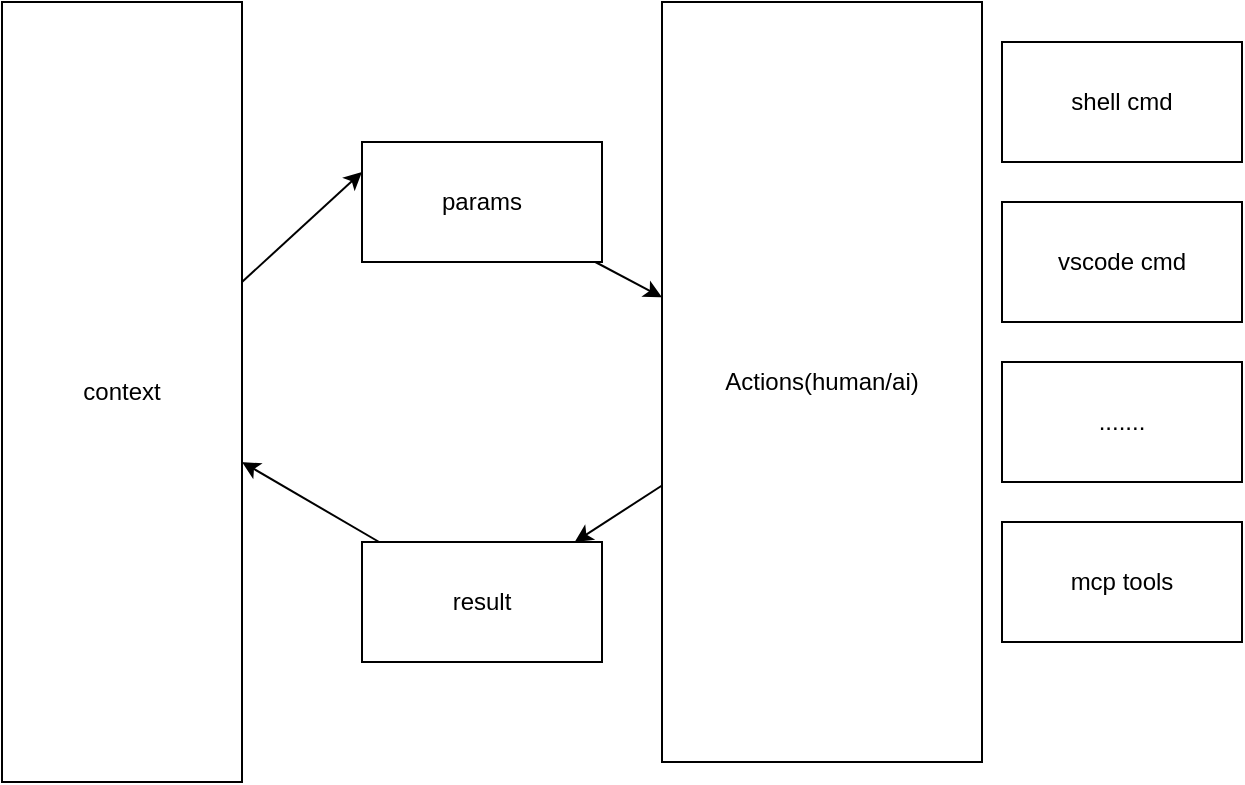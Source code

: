 <mxfile>
    <diagram id="R-sLW0Dw76MyxjYES3jm" name="第 1 页">
        <mxGraphModel dx="765" dy="585" grid="1" gridSize="10" guides="1" tooltips="1" connect="1" arrows="1" fold="1" page="1" pageScale="1" pageWidth="827" pageHeight="1169" math="0" shadow="0">
            <root>
                <mxCell id="0"/>
                <mxCell id="1" parent="0"/>
                <mxCell id="12" style="edgeStyle=none;html=1;" edge="1" parent="1" source="2" target="11">
                    <mxGeometry relative="1" as="geometry"/>
                </mxCell>
                <mxCell id="2" value="&lt;div style=&quot;&quot;&gt;&lt;span style=&quot;background-color: transparent;&quot;&gt;Actions(human/ai)&lt;/span&gt;&lt;/div&gt;" style="whiteSpace=wrap;html=1;align=center;" vertex="1" parent="1">
                    <mxGeometry x="400" y="20" width="160" height="380" as="geometry"/>
                </mxCell>
                <mxCell id="4" value="" style="edgeStyle=none;html=1;" edge="1" parent="1" source="3" target="2">
                    <mxGeometry relative="1" as="geometry"/>
                </mxCell>
                <mxCell id="3" value="params" style="whiteSpace=wrap;html=1;" vertex="1" parent="1">
                    <mxGeometry x="250" y="90" width="120" height="60" as="geometry"/>
                </mxCell>
                <mxCell id="6" style="edgeStyle=none;html=1;entryX=0;entryY=0.25;entryDx=0;entryDy=0;" edge="1" parent="1" source="5" target="3">
                    <mxGeometry relative="1" as="geometry"/>
                </mxCell>
                <mxCell id="5" value="context" style="whiteSpace=wrap;html=1;" vertex="1" parent="1">
                    <mxGeometry x="70" y="20" width="120" height="390" as="geometry"/>
                </mxCell>
                <mxCell id="7" value="shell cmd" style="whiteSpace=wrap;html=1;" vertex="1" parent="1">
                    <mxGeometry x="570" y="40" width="120" height="60" as="geometry"/>
                </mxCell>
                <mxCell id="8" value="vscode cmd" style="whiteSpace=wrap;html=1;" vertex="1" parent="1">
                    <mxGeometry x="570" y="120" width="120" height="60" as="geometry"/>
                </mxCell>
                <mxCell id="9" value="mcp tools" style="whiteSpace=wrap;html=1;" vertex="1" parent="1">
                    <mxGeometry x="570" y="280" width="120" height="60" as="geometry"/>
                </mxCell>
                <mxCell id="10" value="......." style="whiteSpace=wrap;html=1;" vertex="1" parent="1">
                    <mxGeometry x="570" y="200" width="120" height="60" as="geometry"/>
                </mxCell>
                <mxCell id="13" style="edgeStyle=none;html=1;" edge="1" parent="1" source="11" target="5">
                    <mxGeometry relative="1" as="geometry"/>
                </mxCell>
                <mxCell id="11" value="result" style="whiteSpace=wrap;html=1;" vertex="1" parent="1">
                    <mxGeometry x="250" y="290" width="120" height="60" as="geometry"/>
                </mxCell>
            </root>
        </mxGraphModel>
    </diagram>
</mxfile>